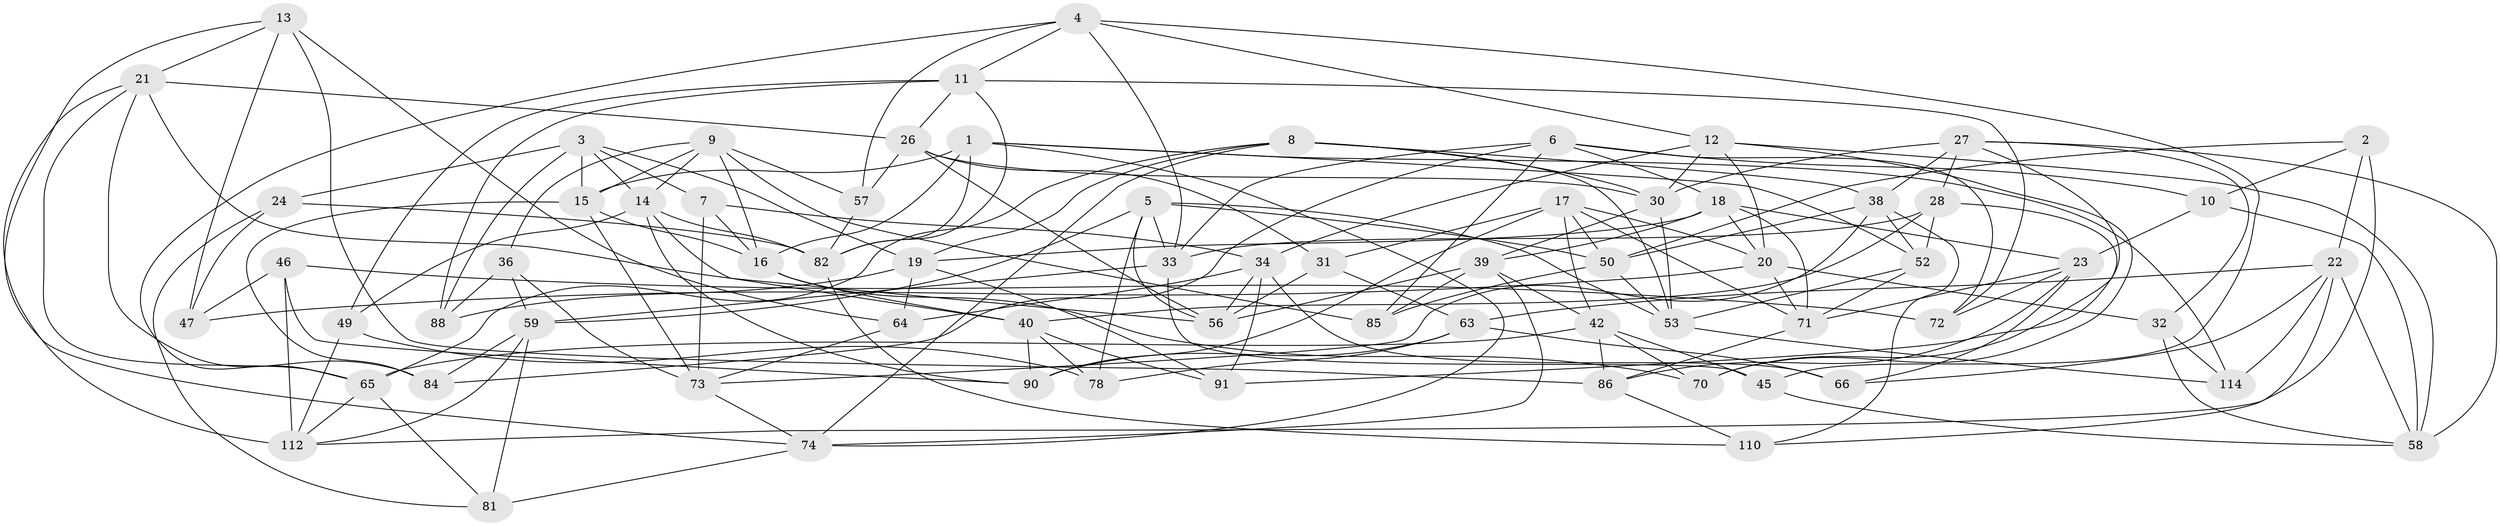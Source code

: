 // original degree distribution, {4: 1.0}
// Generated by graph-tools (version 1.1) at 2025/11/02/27/25 16:11:46]
// undirected, 69 vertices, 180 edges
graph export_dot {
graph [start="1"]
  node [color=gray90,style=filled];
  1 [super="+29"];
  2;
  3 [super="+37"];
  4 [super="+35"];
  5 [super="+108"];
  6 [super="+48"];
  7;
  8 [super="+105"];
  9 [super="+106"];
  10;
  11 [super="+51"];
  12 [super="+67"];
  13 [super="+92"];
  14 [super="+89"];
  15 [super="+94"];
  16 [super="+62"];
  17 [super="+75"];
  18 [super="+54"];
  19 [super="+44"];
  20 [super="+25"];
  21 [super="+41"];
  22 [super="+61"];
  23 [super="+99"];
  24;
  26 [super="+76"];
  27 [super="+87"];
  28 [super="+111"];
  30 [super="+43"];
  31;
  32;
  33 [super="+109"];
  34 [super="+77"];
  36;
  38 [super="+96"];
  39 [super="+101"];
  40 [super="+80"];
  42 [super="+55"];
  45;
  46;
  47;
  49;
  50 [super="+60"];
  52 [super="+69"];
  53 [super="+95"];
  56 [super="+107"];
  57;
  58 [super="+98"];
  59 [super="+104"];
  63 [super="+83"];
  64;
  65 [super="+68"];
  66;
  70;
  71 [super="+79"];
  72;
  73 [super="+102"];
  74 [super="+93"];
  78;
  81;
  82 [super="+97"];
  84;
  85;
  86 [super="+103"];
  88;
  90 [super="+100"];
  91;
  110;
  112 [super="+113"];
  114;
  1 -- 15;
  1 -- 114;
  1 -- 52;
  1 -- 16;
  1 -- 74;
  1 -- 82;
  2 -- 10;
  2 -- 50;
  2 -- 22;
  2 -- 112;
  3 -- 7;
  3 -- 19;
  3 -- 15;
  3 -- 24;
  3 -- 88;
  3 -- 14;
  4 -- 65;
  4 -- 57;
  4 -- 45;
  4 -- 11;
  4 -- 12;
  4 -- 33;
  5 -- 78;
  5 -- 50;
  5 -- 59;
  5 -- 33;
  5 -- 53;
  5 -- 56;
  6 -- 10;
  6 -- 33;
  6 -- 72;
  6 -- 84;
  6 -- 85;
  6 -- 18;
  7 -- 73;
  7 -- 16;
  7 -- 34;
  8 -- 19;
  8 -- 53;
  8 -- 65;
  8 -- 30;
  8 -- 38;
  8 -- 74;
  9 -- 36;
  9 -- 15;
  9 -- 85;
  9 -- 57;
  9 -- 14;
  9 -- 16;
  10 -- 23;
  10 -- 58;
  11 -- 49;
  11 -- 26;
  11 -- 72;
  11 -- 88;
  11 -- 82;
  12 -- 20;
  12 -- 58;
  12 -- 34;
  12 -- 70;
  12 -- 30;
  13 -- 64;
  13 -- 86 [weight=2];
  13 -- 47;
  13 -- 21;
  13 -- 74;
  14 -- 40;
  14 -- 49;
  14 -- 82;
  14 -- 90;
  15 -- 84;
  15 -- 16;
  15 -- 73;
  16 -- 70;
  16 -- 40;
  17 -- 20;
  17 -- 71;
  17 -- 42;
  17 -- 50;
  17 -- 31;
  17 -- 90;
  18 -- 23;
  18 -- 19;
  18 -- 39;
  18 -- 71;
  18 -- 20;
  19 -- 64;
  19 -- 88;
  19 -- 91;
  20 -- 47;
  20 -- 32;
  20 -- 71;
  21 -- 56;
  21 -- 84;
  21 -- 26;
  21 -- 112;
  21 -- 65;
  22 -- 114;
  22 -- 110;
  22 -- 66;
  22 -- 63;
  22 -- 58;
  23 -- 72;
  23 -- 66;
  23 -- 86;
  23 -- 71;
  24 -- 81;
  24 -- 47;
  24 -- 82;
  26 -- 30;
  26 -- 56;
  26 -- 57;
  26 -- 31;
  27 -- 38;
  27 -- 91;
  27 -- 28;
  27 -- 32;
  27 -- 58;
  27 -- 30;
  28 -- 70;
  28 -- 52 [weight=2];
  28 -- 33;
  28 -- 40;
  30 -- 53;
  30 -- 39;
  31 -- 63;
  31 -- 56;
  32 -- 114;
  32 -- 58;
  33 -- 45;
  33 -- 59;
  34 -- 64;
  34 -- 56;
  34 -- 91;
  34 -- 66;
  36 -- 88;
  36 -- 73;
  36 -- 59;
  38 -- 52;
  38 -- 73;
  38 -- 50;
  38 -- 110;
  39 -- 74;
  39 -- 56;
  39 -- 85;
  39 -- 42;
  40 -- 78;
  40 -- 90;
  40 -- 91;
  42 -- 65;
  42 -- 45;
  42 -- 70;
  42 -- 86;
  45 -- 58;
  46 -- 112;
  46 -- 47;
  46 -- 72;
  46 -- 90;
  49 -- 112;
  49 -- 78;
  50 -- 85;
  50 -- 53;
  52 -- 53;
  52 -- 71;
  53 -- 114;
  57 -- 82;
  59 -- 81;
  59 -- 84;
  59 -- 112;
  63 -- 90 [weight=2];
  63 -- 78;
  63 -- 66;
  64 -- 73;
  65 -- 112;
  65 -- 81;
  71 -- 86;
  73 -- 74;
  74 -- 81;
  82 -- 110;
  86 -- 110;
}
